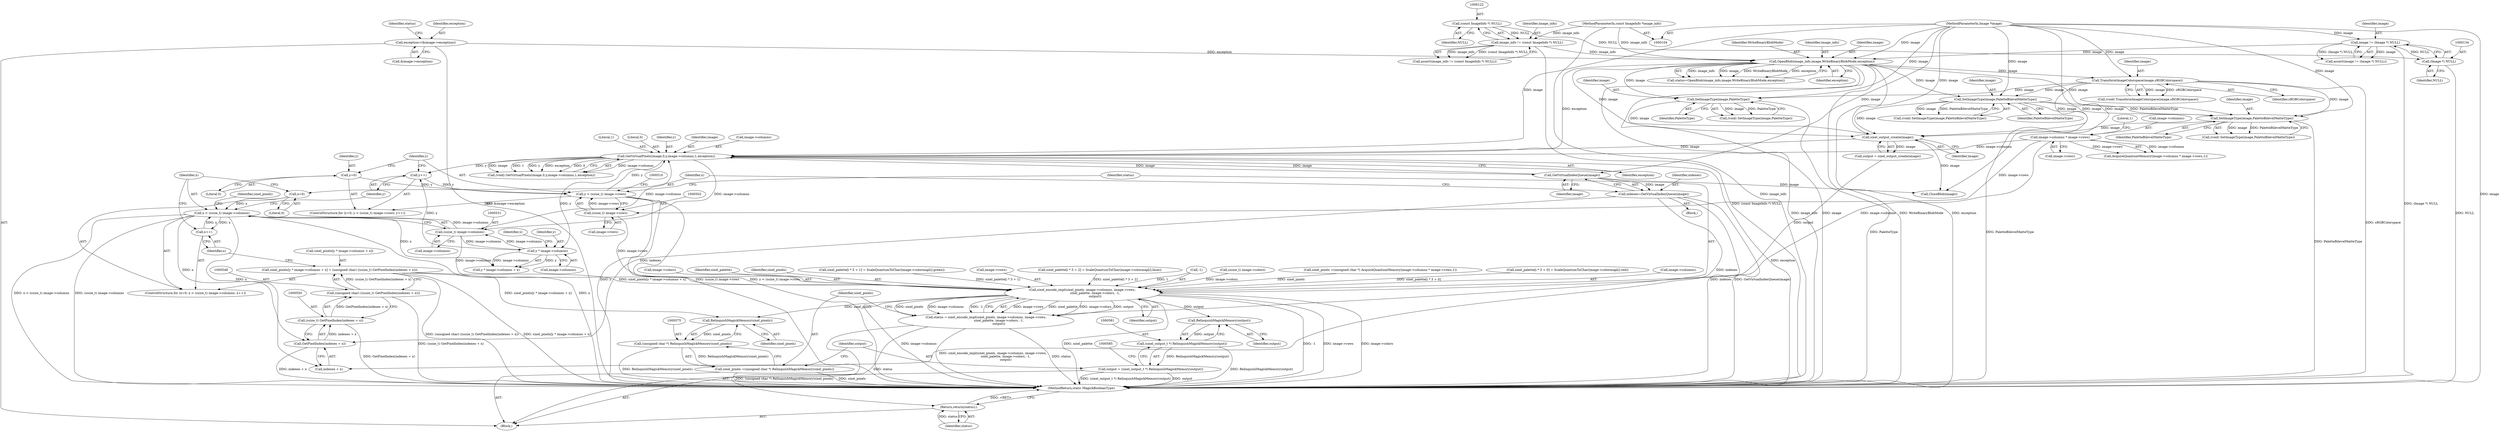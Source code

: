 digraph "1_ImageMagick_10b3823a7619ed22d42764733eb052c4159bc8c1_1@integer" {
"1000537" [label="(Call,sixel_pixels[y * image->columns + x] = (unsigned char) ((ssize_t) GetPixelIndex(indexes + x)))"];
"1000547" [label="(Call,(unsigned char) ((ssize_t) GetPixelIndex(indexes + x)))"];
"1000549" [label="(Call,(ssize_t) GetPixelIndex(indexes + x))"];
"1000551" [label="(Call,GetPixelIndex(indexes + x))"];
"1000520" [label="(Call,indexes=GetVirtualIndexQueue(image))"];
"1000522" [label="(Call,GetVirtualIndexQueue(image))"];
"1000511" [label="(Call,GetVirtualPixels(image,0,y,image->columns,1,exception))"];
"1000480" [label="(Call,sixel_output_create(image))"];
"1000185" [label="(Call,TransformImageColorspace(image,sRGBColorspace))"];
"1000165" [label="(Call,OpenBlob(image_info,image,WriteBinaryBlobMode,exception))"];
"1000119" [label="(Call,image_info != (const ImageInfo *) NULL)"];
"1000105" [label="(MethodParameterIn,const ImageInfo *image_info)"];
"1000121" [label="(Call,(const ImageInfo *) NULL)"];
"1000131" [label="(Call,image != (Image *) NULL)"];
"1000106" [label="(MethodParameterIn,Image *image)"];
"1000133" [label="(Call,(Image *) NULL)"];
"1000157" [label="(Call,exception=(&image->exception))"];
"1000234" [label="(Call,SetImageType(image,PaletteBilevelMatteType))"];
"1000213" [label="(Call,SetImageType(image,PaletteType))"];
"1000307" [label="(Call,SetImageType(image,PaletteBilevelMatteType))"];
"1000499" [label="(Call,y < (ssize_t) image->rows)"];
"1000506" [label="(Call,y++)"];
"1000541" [label="(Call,y * image->columns)"];
"1000530" [label="(Call,(ssize_t) image->columns)"];
"1000496" [label="(Call,y=0)"];
"1000501" [label="(Call,(ssize_t) image->rows)"];
"1000487" [label="(Call,image->columns * image->rows)"];
"1000528" [label="(Call,x < (ssize_t) image->columns)"];
"1000535" [label="(Call,x++)"];
"1000525" [label="(Call,x=0)"];
"1000557" [label="(Call,sixel_encode_impl(sixel_pixels, image->columns, image->rows,\n                          sixel_palette, image->colors, -1,\n                          output))"];
"1000555" [label="(Call,status = sixel_encode_impl(sixel_pixels, image->columns, image->rows,\n                          sixel_palette, image->colors, -1,\n                          output))"];
"1000588" [label="(Return,return(status);)"];
"1000576" [label="(Call,RelinquishMagickMemory(sixel_pixels))"];
"1000574" [label="(Call,(unsigned char *) RelinquishMagickMemory(sixel_pixels))"];
"1000572" [label="(Call,sixel_pixels =(unsigned char *) RelinquishMagickMemory(sixel_pixels))"];
"1000582" [label="(Call,RelinquishMagickMemory(output))"];
"1000580" [label="(Call,(sixel_output_t *) RelinquishMagickMemory(output))"];
"1000578" [label="(Call,output = (sixel_output_t *) RelinquishMagickMemory(output))"];
"1000135" [label="(Identifier,NULL)"];
"1000501" [label="(Call,(ssize_t) image->rows)"];
"1000163" [label="(Call,status=OpenBlob(image_info,image,WriteBinaryBlobMode,exception))"];
"1000422" [label="(Call,(ssize_t) image->colors)"];
"1000478" [label="(Call,output = sixel_output_create(image))"];
"1000546" [label="(Identifier,x)"];
"1000538" [label="(Call,sixel_pixels[y * image->columns + x])"];
"1000482" [label="(Call,sixel_pixels =(unsigned char *) AcquireQuantumMemory(image->columns * image->rows,1))"];
"1000213" [label="(Call,SetImageType(image,PaletteType))"];
"1000498" [label="(Literal,0)"];
"1000232" [label="(Call,(void) SetImageType(image,PaletteBilevelMatteType))"];
"1000542" [label="(Identifier,y)"];
"1000107" [label="(Block,)"];
"1000577" [label="(Identifier,sixel_pixels)"];
"1000165" [label="(Call,OpenBlob(image_info,image,WriteBinaryBlobMode,exception))"];
"1000529" [label="(Identifier,x)"];
"1000514" [label="(Identifier,y)"];
"1000527" [label="(Literal,0)"];
"1000576" [label="(Call,RelinquishMagickMemory(sixel_pixels))"];
"1000537" [label="(Call,sixel_pixels[y * image->columns + x] = (unsigned char) ((ssize_t) GetPixelIndex(indexes + x)))"];
"1000582" [label="(Call,RelinquishMagickMemory(output))"];
"1000487" [label="(Call,image->columns * image->rows)"];
"1000186" [label="(Identifier,image)"];
"1000183" [label="(Call,(void) TransformImageColorspace(image,sRGBColorspace))"];
"1000512" [label="(Identifier,image)"];
"1000508" [label="(Block,)"];
"1000495" [label="(ControlStructure,for (y=0; y < (ssize_t) image->rows; y++))"];
"1000549" [label="(Call,(ssize_t) GetPixelIndex(indexes + x))"];
"1000540" [label="(Call,y * image->columns + x)"];
"1000118" [label="(Call,assert(image_info != (const ImageInfo *) NULL))"];
"1000515" [label="(Call,image->columns)"];
"1000580" [label="(Call,(sixel_output_t *) RelinquishMagickMemory(output))"];
"1000123" [label="(Identifier,NULL)"];
"1000522" [label="(Call,GetVirtualIndexQueue(image))"];
"1000185" [label="(Call,TransformImageColorspace(image,sRGBColorspace))"];
"1000166" [label="(Identifier,image_info)"];
"1000497" [label="(Identifier,y)"];
"1000518" [label="(Literal,1)"];
"1000430" [label="(Call,sixel_palette[i * 3 + 0] = ScaleQuantumToChar(image->colormap[i].red))"];
"1000559" [label="(Call,image->columns)"];
"1000528" [label="(Call,x < (ssize_t) image->columns)"];
"1000532" [label="(Call,image->columns)"];
"1000132" [label="(Identifier,image)"];
"1000499" [label="(Call,y < (ssize_t) image->rows)"];
"1000211" [label="(Call,(void) SetImageType(image,PaletteType))"];
"1000555" [label="(Call,status = sixel_encode_impl(sixel_pixels, image->columns, image->rows,\n                          sixel_palette, image->colors, -1,\n                          output))"];
"1000236" [label="(Identifier,PaletteBilevelMatteType)"];
"1000541" [label="(Call,y * image->columns)"];
"1000536" [label="(Identifier,x)"];
"1000309" [label="(Identifier,PaletteBilevelMatteType)"];
"1000535" [label="(Call,x++)"];
"1000574" [label="(Call,(unsigned char *) RelinquishMagickMemory(sixel_pixels))"];
"1000167" [label="(Identifier,image)"];
"1000131" [label="(Call,image != (Image *) NULL)"];
"1000569" [label="(Call,-1)"];
"1000530" [label="(Call,(ssize_t) image->columns)"];
"1000523" [label="(Identifier,image)"];
"1000572" [label="(Call,sixel_pixels =(unsigned char *) RelinquishMagickMemory(sixel_pixels))"];
"1000503" [label="(Call,image->rows)"];
"1000164" [label="(Identifier,status)"];
"1000307" [label="(Call,SetImageType(image,PaletteBilevelMatteType))"];
"1000588" [label="(Return,return(status);)"];
"1000526" [label="(Identifier,x)"];
"1000557" [label="(Call,sixel_encode_impl(sixel_pixels, image->columns, image->rows,\n                          sixel_palette, image->colors, -1,\n                          output))"];
"1000551" [label="(Call,GetPixelIndex(indexes + x))"];
"1000488" [label="(Call,image->columns)"];
"1000566" [label="(Call,image->colors)"];
"1000235" [label="(Identifier,image)"];
"1000579" [label="(Identifier,output)"];
"1000119" [label="(Call,image_info != (const ImageInfo *) NULL)"];
"1000507" [label="(Identifier,y)"];
"1000157" [label="(Call,exception=(&image->exception))"];
"1000589" [label="(Identifier,status)"];
"1000520" [label="(Call,indexes=GetVirtualIndexQueue(image))"];
"1000494" [label="(Literal,1)"];
"1000158" [label="(Identifier,exception)"];
"1000187" [label="(Identifier,sRGBColorspace)"];
"1000215" [label="(Identifier,PaletteType)"];
"1000481" [label="(Identifier,image)"];
"1000130" [label="(Call,assert(image != (Image *) NULL))"];
"1000496" [label="(Call,y=0)"];
"1000169" [label="(Identifier,exception)"];
"1000565" [label="(Identifier,sixel_palette)"];
"1000558" [label="(Identifier,sixel_pixels)"];
"1000168" [label="(Identifier,WriteBinaryBlobMode)"];
"1000480" [label="(Call,sixel_output_create(image))"];
"1000159" [label="(Call,&image->exception)"];
"1000547" [label="(Call,(unsigned char) ((ssize_t) GetPixelIndex(indexes + x)))"];
"1000583" [label="(Identifier,output)"];
"1000121" [label="(Call,(const ImageInfo *) NULL)"];
"1000519" [label="(Identifier,exception)"];
"1000120" [label="(Identifier,image_info)"];
"1000586" [label="(Call,CloseBlob(image))"];
"1000446" [label="(Call,sixel_palette[i * 3 + 1] = ScaleQuantumToChar(image->colormap[i].green))"];
"1000513" [label="(Literal,0)"];
"1000509" [label="(Call,(void) GetVirtualPixels(image,0,y,image->columns,1,exception))"];
"1000578" [label="(Call,output = (sixel_output_t *) RelinquishMagickMemory(output))"];
"1000234" [label="(Call,SetImageType(image,PaletteBilevelMatteType))"];
"1000524" [label="(ControlStructure,for (x=0; x < (ssize_t) image->columns; x++))"];
"1000486" [label="(Call,AcquireQuantumMemory(image->columns * image->rows,1))"];
"1000543" [label="(Call,image->columns)"];
"1000491" [label="(Call,image->rows)"];
"1000539" [label="(Identifier,sixel_pixels)"];
"1000590" [label="(MethodReturn,static MagickBooleanType)"];
"1000562" [label="(Call,image->rows)"];
"1000552" [label="(Call,indexes + x)"];
"1000500" [label="(Identifier,y)"];
"1000214" [label="(Identifier,image)"];
"1000506" [label="(Call,y++)"];
"1000525" [label="(Call,x=0)"];
"1000556" [label="(Identifier,status)"];
"1000511" [label="(Call,GetVirtualPixels(image,0,y,image->columns,1,exception))"];
"1000571" [label="(Identifier,output)"];
"1000133" [label="(Call,(Image *) NULL)"];
"1000305" [label="(Call,(void) SetImageType(image,PaletteBilevelMatteType))"];
"1000462" [label="(Call,sixel_palette[i * 3 + 2] = ScaleQuantumToChar(image->colormap[i].blue))"];
"1000308" [label="(Identifier,image)"];
"1000573" [label="(Identifier,sixel_pixels)"];
"1000105" [label="(MethodParameterIn,const ImageInfo *image_info)"];
"1000106" [label="(MethodParameterIn,Image *image)"];
"1000521" [label="(Identifier,indexes)"];
"1000537" -> "1000524"  [label="AST: "];
"1000537" -> "1000547"  [label="CFG: "];
"1000538" -> "1000537"  [label="AST: "];
"1000547" -> "1000537"  [label="AST: "];
"1000536" -> "1000537"  [label="CFG: "];
"1000537" -> "1000590"  [label="DDG: (unsigned char) ((ssize_t) GetPixelIndex(indexes + x))"];
"1000537" -> "1000590"  [label="DDG: sixel_pixels[y * image->columns + x]"];
"1000547" -> "1000537"  [label="DDG: (ssize_t) GetPixelIndex(indexes + x)"];
"1000537" -> "1000557"  [label="DDG: sixel_pixels[y * image->columns + x]"];
"1000537" -> "1000576"  [label="DDG: sixel_pixels[y * image->columns + x]"];
"1000547" -> "1000549"  [label="CFG: "];
"1000548" -> "1000547"  [label="AST: "];
"1000549" -> "1000547"  [label="AST: "];
"1000547" -> "1000590"  [label="DDG: (ssize_t) GetPixelIndex(indexes + x)"];
"1000549" -> "1000547"  [label="DDG: GetPixelIndex(indexes + x)"];
"1000549" -> "1000551"  [label="CFG: "];
"1000550" -> "1000549"  [label="AST: "];
"1000551" -> "1000549"  [label="AST: "];
"1000549" -> "1000590"  [label="DDG: GetPixelIndex(indexes + x)"];
"1000551" -> "1000549"  [label="DDG: indexes + x"];
"1000551" -> "1000552"  [label="CFG: "];
"1000552" -> "1000551"  [label="AST: "];
"1000551" -> "1000590"  [label="DDG: indexes + x"];
"1000520" -> "1000551"  [label="DDG: indexes"];
"1000528" -> "1000551"  [label="DDG: x"];
"1000520" -> "1000508"  [label="AST: "];
"1000520" -> "1000522"  [label="CFG: "];
"1000521" -> "1000520"  [label="AST: "];
"1000522" -> "1000520"  [label="AST: "];
"1000526" -> "1000520"  [label="CFG: "];
"1000520" -> "1000590"  [label="DDG: GetVirtualIndexQueue(image)"];
"1000520" -> "1000590"  [label="DDG: indexes"];
"1000522" -> "1000520"  [label="DDG: image"];
"1000520" -> "1000552"  [label="DDG: indexes"];
"1000522" -> "1000523"  [label="CFG: "];
"1000523" -> "1000522"  [label="AST: "];
"1000522" -> "1000511"  [label="DDG: image"];
"1000511" -> "1000522"  [label="DDG: image"];
"1000106" -> "1000522"  [label="DDG: image"];
"1000522" -> "1000586"  [label="DDG: image"];
"1000511" -> "1000509"  [label="AST: "];
"1000511" -> "1000519"  [label="CFG: "];
"1000512" -> "1000511"  [label="AST: "];
"1000513" -> "1000511"  [label="AST: "];
"1000514" -> "1000511"  [label="AST: "];
"1000515" -> "1000511"  [label="AST: "];
"1000518" -> "1000511"  [label="AST: "];
"1000519" -> "1000511"  [label="AST: "];
"1000509" -> "1000511"  [label="CFG: "];
"1000511" -> "1000590"  [label="DDG: exception"];
"1000511" -> "1000506"  [label="DDG: y"];
"1000511" -> "1000509"  [label="DDG: image->columns"];
"1000511" -> "1000509"  [label="DDG: image"];
"1000511" -> "1000509"  [label="DDG: 1"];
"1000511" -> "1000509"  [label="DDG: y"];
"1000511" -> "1000509"  [label="DDG: exception"];
"1000511" -> "1000509"  [label="DDG: 0"];
"1000480" -> "1000511"  [label="DDG: image"];
"1000106" -> "1000511"  [label="DDG: image"];
"1000499" -> "1000511"  [label="DDG: y"];
"1000487" -> "1000511"  [label="DDG: image->columns"];
"1000530" -> "1000511"  [label="DDG: image->columns"];
"1000165" -> "1000511"  [label="DDG: exception"];
"1000511" -> "1000530"  [label="DDG: image->columns"];
"1000511" -> "1000541"  [label="DDG: y"];
"1000480" -> "1000478"  [label="AST: "];
"1000480" -> "1000481"  [label="CFG: "];
"1000481" -> "1000480"  [label="AST: "];
"1000478" -> "1000480"  [label="CFG: "];
"1000480" -> "1000478"  [label="DDG: image"];
"1000185" -> "1000480"  [label="DDG: image"];
"1000234" -> "1000480"  [label="DDG: image"];
"1000213" -> "1000480"  [label="DDG: image"];
"1000165" -> "1000480"  [label="DDG: image"];
"1000307" -> "1000480"  [label="DDG: image"];
"1000106" -> "1000480"  [label="DDG: image"];
"1000480" -> "1000586"  [label="DDG: image"];
"1000185" -> "1000183"  [label="AST: "];
"1000185" -> "1000187"  [label="CFG: "];
"1000186" -> "1000185"  [label="AST: "];
"1000187" -> "1000185"  [label="AST: "];
"1000183" -> "1000185"  [label="CFG: "];
"1000185" -> "1000590"  [label="DDG: sRGBColorspace"];
"1000185" -> "1000183"  [label="DDG: image"];
"1000185" -> "1000183"  [label="DDG: sRGBColorspace"];
"1000165" -> "1000185"  [label="DDG: image"];
"1000106" -> "1000185"  [label="DDG: image"];
"1000185" -> "1000213"  [label="DDG: image"];
"1000185" -> "1000234"  [label="DDG: image"];
"1000185" -> "1000307"  [label="DDG: image"];
"1000165" -> "1000163"  [label="AST: "];
"1000165" -> "1000169"  [label="CFG: "];
"1000166" -> "1000165"  [label="AST: "];
"1000167" -> "1000165"  [label="AST: "];
"1000168" -> "1000165"  [label="AST: "];
"1000169" -> "1000165"  [label="AST: "];
"1000163" -> "1000165"  [label="CFG: "];
"1000165" -> "1000590"  [label="DDG: WriteBinaryBlobMode"];
"1000165" -> "1000590"  [label="DDG: exception"];
"1000165" -> "1000590"  [label="DDG: image_info"];
"1000165" -> "1000590"  [label="DDG: image"];
"1000165" -> "1000163"  [label="DDG: image_info"];
"1000165" -> "1000163"  [label="DDG: image"];
"1000165" -> "1000163"  [label="DDG: WriteBinaryBlobMode"];
"1000165" -> "1000163"  [label="DDG: exception"];
"1000119" -> "1000165"  [label="DDG: image_info"];
"1000105" -> "1000165"  [label="DDG: image_info"];
"1000131" -> "1000165"  [label="DDG: image"];
"1000106" -> "1000165"  [label="DDG: image"];
"1000157" -> "1000165"  [label="DDG: exception"];
"1000165" -> "1000213"  [label="DDG: image"];
"1000165" -> "1000234"  [label="DDG: image"];
"1000165" -> "1000307"  [label="DDG: image"];
"1000119" -> "1000118"  [label="AST: "];
"1000119" -> "1000121"  [label="CFG: "];
"1000120" -> "1000119"  [label="AST: "];
"1000121" -> "1000119"  [label="AST: "];
"1000118" -> "1000119"  [label="CFG: "];
"1000119" -> "1000590"  [label="DDG: (const ImageInfo *) NULL"];
"1000119" -> "1000118"  [label="DDG: image_info"];
"1000119" -> "1000118"  [label="DDG: (const ImageInfo *) NULL"];
"1000105" -> "1000119"  [label="DDG: image_info"];
"1000121" -> "1000119"  [label="DDG: NULL"];
"1000105" -> "1000104"  [label="AST: "];
"1000105" -> "1000590"  [label="DDG: image_info"];
"1000121" -> "1000123"  [label="CFG: "];
"1000122" -> "1000121"  [label="AST: "];
"1000123" -> "1000121"  [label="AST: "];
"1000121" -> "1000133"  [label="DDG: NULL"];
"1000131" -> "1000130"  [label="AST: "];
"1000131" -> "1000133"  [label="CFG: "];
"1000132" -> "1000131"  [label="AST: "];
"1000133" -> "1000131"  [label="AST: "];
"1000130" -> "1000131"  [label="CFG: "];
"1000131" -> "1000590"  [label="DDG: (Image *) NULL"];
"1000131" -> "1000130"  [label="DDG: image"];
"1000131" -> "1000130"  [label="DDG: (Image *) NULL"];
"1000106" -> "1000131"  [label="DDG: image"];
"1000133" -> "1000131"  [label="DDG: NULL"];
"1000106" -> "1000104"  [label="AST: "];
"1000106" -> "1000590"  [label="DDG: image"];
"1000106" -> "1000213"  [label="DDG: image"];
"1000106" -> "1000234"  [label="DDG: image"];
"1000106" -> "1000307"  [label="DDG: image"];
"1000106" -> "1000586"  [label="DDG: image"];
"1000133" -> "1000135"  [label="CFG: "];
"1000134" -> "1000133"  [label="AST: "];
"1000135" -> "1000133"  [label="AST: "];
"1000133" -> "1000590"  [label="DDG: NULL"];
"1000157" -> "1000107"  [label="AST: "];
"1000157" -> "1000159"  [label="CFG: "];
"1000158" -> "1000157"  [label="AST: "];
"1000159" -> "1000157"  [label="AST: "];
"1000164" -> "1000157"  [label="CFG: "];
"1000157" -> "1000590"  [label="DDG: &image->exception"];
"1000234" -> "1000232"  [label="AST: "];
"1000234" -> "1000236"  [label="CFG: "];
"1000235" -> "1000234"  [label="AST: "];
"1000236" -> "1000234"  [label="AST: "];
"1000232" -> "1000234"  [label="CFG: "];
"1000234" -> "1000590"  [label="DDG: PaletteBilevelMatteType"];
"1000234" -> "1000232"  [label="DDG: image"];
"1000234" -> "1000232"  [label="DDG: PaletteBilevelMatteType"];
"1000234" -> "1000307"  [label="DDG: image"];
"1000234" -> "1000307"  [label="DDG: PaletteBilevelMatteType"];
"1000213" -> "1000211"  [label="AST: "];
"1000213" -> "1000215"  [label="CFG: "];
"1000214" -> "1000213"  [label="AST: "];
"1000215" -> "1000213"  [label="AST: "];
"1000211" -> "1000213"  [label="CFG: "];
"1000213" -> "1000590"  [label="DDG: PaletteType"];
"1000213" -> "1000211"  [label="DDG: image"];
"1000213" -> "1000211"  [label="DDG: PaletteType"];
"1000307" -> "1000305"  [label="AST: "];
"1000307" -> "1000309"  [label="CFG: "];
"1000308" -> "1000307"  [label="AST: "];
"1000309" -> "1000307"  [label="AST: "];
"1000305" -> "1000307"  [label="CFG: "];
"1000307" -> "1000590"  [label="DDG: PaletteBilevelMatteType"];
"1000307" -> "1000305"  [label="DDG: image"];
"1000307" -> "1000305"  [label="DDG: PaletteBilevelMatteType"];
"1000499" -> "1000495"  [label="AST: "];
"1000499" -> "1000501"  [label="CFG: "];
"1000500" -> "1000499"  [label="AST: "];
"1000501" -> "1000499"  [label="AST: "];
"1000510" -> "1000499"  [label="CFG: "];
"1000556" -> "1000499"  [label="CFG: "];
"1000499" -> "1000590"  [label="DDG: y < (ssize_t) image->rows"];
"1000499" -> "1000590"  [label="DDG: y"];
"1000499" -> "1000590"  [label="DDG: (ssize_t) image->rows"];
"1000506" -> "1000499"  [label="DDG: y"];
"1000496" -> "1000499"  [label="DDG: y"];
"1000501" -> "1000499"  [label="DDG: image->rows"];
"1000506" -> "1000495"  [label="AST: "];
"1000506" -> "1000507"  [label="CFG: "];
"1000507" -> "1000506"  [label="AST: "];
"1000500" -> "1000506"  [label="CFG: "];
"1000541" -> "1000506"  [label="DDG: y"];
"1000541" -> "1000540"  [label="AST: "];
"1000541" -> "1000543"  [label="CFG: "];
"1000542" -> "1000541"  [label="AST: "];
"1000543" -> "1000541"  [label="AST: "];
"1000546" -> "1000541"  [label="CFG: "];
"1000541" -> "1000530"  [label="DDG: image->columns"];
"1000541" -> "1000540"  [label="DDG: y"];
"1000541" -> "1000540"  [label="DDG: image->columns"];
"1000530" -> "1000541"  [label="DDG: image->columns"];
"1000530" -> "1000528"  [label="AST: "];
"1000530" -> "1000532"  [label="CFG: "];
"1000531" -> "1000530"  [label="AST: "];
"1000532" -> "1000530"  [label="AST: "];
"1000528" -> "1000530"  [label="CFG: "];
"1000530" -> "1000528"  [label="DDG: image->columns"];
"1000530" -> "1000557"  [label="DDG: image->columns"];
"1000496" -> "1000495"  [label="AST: "];
"1000496" -> "1000498"  [label="CFG: "];
"1000497" -> "1000496"  [label="AST: "];
"1000498" -> "1000496"  [label="AST: "];
"1000500" -> "1000496"  [label="CFG: "];
"1000501" -> "1000503"  [label="CFG: "];
"1000502" -> "1000501"  [label="AST: "];
"1000503" -> "1000501"  [label="AST: "];
"1000487" -> "1000501"  [label="DDG: image->rows"];
"1000501" -> "1000557"  [label="DDG: image->rows"];
"1000487" -> "1000486"  [label="AST: "];
"1000487" -> "1000491"  [label="CFG: "];
"1000488" -> "1000487"  [label="AST: "];
"1000491" -> "1000487"  [label="AST: "];
"1000494" -> "1000487"  [label="CFG: "];
"1000487" -> "1000486"  [label="DDG: image->columns"];
"1000487" -> "1000486"  [label="DDG: image->rows"];
"1000487" -> "1000557"  [label="DDG: image->columns"];
"1000528" -> "1000524"  [label="AST: "];
"1000529" -> "1000528"  [label="AST: "];
"1000539" -> "1000528"  [label="CFG: "];
"1000507" -> "1000528"  [label="CFG: "];
"1000528" -> "1000590"  [label="DDG: x < (ssize_t) image->columns"];
"1000528" -> "1000590"  [label="DDG: (ssize_t) image->columns"];
"1000528" -> "1000590"  [label="DDG: x"];
"1000535" -> "1000528"  [label="DDG: x"];
"1000525" -> "1000528"  [label="DDG: x"];
"1000528" -> "1000535"  [label="DDG: x"];
"1000528" -> "1000540"  [label="DDG: x"];
"1000528" -> "1000552"  [label="DDG: x"];
"1000535" -> "1000524"  [label="AST: "];
"1000535" -> "1000536"  [label="CFG: "];
"1000536" -> "1000535"  [label="AST: "];
"1000529" -> "1000535"  [label="CFG: "];
"1000525" -> "1000524"  [label="AST: "];
"1000525" -> "1000527"  [label="CFG: "];
"1000526" -> "1000525"  [label="AST: "];
"1000527" -> "1000525"  [label="AST: "];
"1000529" -> "1000525"  [label="CFG: "];
"1000557" -> "1000555"  [label="AST: "];
"1000557" -> "1000571"  [label="CFG: "];
"1000558" -> "1000557"  [label="AST: "];
"1000559" -> "1000557"  [label="AST: "];
"1000562" -> "1000557"  [label="AST: "];
"1000565" -> "1000557"  [label="AST: "];
"1000566" -> "1000557"  [label="AST: "];
"1000569" -> "1000557"  [label="AST: "];
"1000571" -> "1000557"  [label="AST: "];
"1000555" -> "1000557"  [label="CFG: "];
"1000557" -> "1000590"  [label="DDG: -1"];
"1000557" -> "1000590"  [label="DDG: image->rows"];
"1000557" -> "1000590"  [label="DDG: image->colors"];
"1000557" -> "1000590"  [label="DDG: image->columns"];
"1000557" -> "1000590"  [label="DDG: sixel_palette"];
"1000557" -> "1000555"  [label="DDG: image->rows"];
"1000557" -> "1000555"  [label="DDG: sixel_palette"];
"1000557" -> "1000555"  [label="DDG: image->colors"];
"1000557" -> "1000555"  [label="DDG: output"];
"1000557" -> "1000555"  [label="DDG: sixel_pixels"];
"1000557" -> "1000555"  [label="DDG: image->columns"];
"1000557" -> "1000555"  [label="DDG: -1"];
"1000482" -> "1000557"  [label="DDG: sixel_pixels"];
"1000462" -> "1000557"  [label="DDG: sixel_palette[i * 3 + 2]"];
"1000446" -> "1000557"  [label="DDG: sixel_palette[i * 3 + 1]"];
"1000430" -> "1000557"  [label="DDG: sixel_palette[i * 3 + 0]"];
"1000422" -> "1000557"  [label="DDG: image->colors"];
"1000569" -> "1000557"  [label="DDG: 1"];
"1000478" -> "1000557"  [label="DDG: output"];
"1000557" -> "1000576"  [label="DDG: sixel_pixels"];
"1000557" -> "1000582"  [label="DDG: output"];
"1000555" -> "1000107"  [label="AST: "];
"1000556" -> "1000555"  [label="AST: "];
"1000573" -> "1000555"  [label="CFG: "];
"1000555" -> "1000590"  [label="DDG: sixel_encode_impl(sixel_pixels, image->columns, image->rows,\n                          sixel_palette, image->colors, -1,\n                          output)"];
"1000555" -> "1000590"  [label="DDG: status"];
"1000555" -> "1000588"  [label="DDG: status"];
"1000588" -> "1000107"  [label="AST: "];
"1000588" -> "1000589"  [label="CFG: "];
"1000589" -> "1000588"  [label="AST: "];
"1000590" -> "1000588"  [label="CFG: "];
"1000588" -> "1000590"  [label="DDG: <RET>"];
"1000589" -> "1000588"  [label="DDG: status"];
"1000576" -> "1000574"  [label="AST: "];
"1000576" -> "1000577"  [label="CFG: "];
"1000577" -> "1000576"  [label="AST: "];
"1000574" -> "1000576"  [label="CFG: "];
"1000576" -> "1000574"  [label="DDG: sixel_pixels"];
"1000574" -> "1000572"  [label="AST: "];
"1000575" -> "1000574"  [label="AST: "];
"1000572" -> "1000574"  [label="CFG: "];
"1000574" -> "1000590"  [label="DDG: RelinquishMagickMemory(sixel_pixels)"];
"1000574" -> "1000572"  [label="DDG: RelinquishMagickMemory(sixel_pixels)"];
"1000572" -> "1000107"  [label="AST: "];
"1000573" -> "1000572"  [label="AST: "];
"1000579" -> "1000572"  [label="CFG: "];
"1000572" -> "1000590"  [label="DDG: (unsigned char *) RelinquishMagickMemory(sixel_pixels)"];
"1000572" -> "1000590"  [label="DDG: sixel_pixels"];
"1000582" -> "1000580"  [label="AST: "];
"1000582" -> "1000583"  [label="CFG: "];
"1000583" -> "1000582"  [label="AST: "];
"1000580" -> "1000582"  [label="CFG: "];
"1000582" -> "1000580"  [label="DDG: output"];
"1000580" -> "1000578"  [label="AST: "];
"1000581" -> "1000580"  [label="AST: "];
"1000578" -> "1000580"  [label="CFG: "];
"1000580" -> "1000590"  [label="DDG: RelinquishMagickMemory(output)"];
"1000580" -> "1000578"  [label="DDG: RelinquishMagickMemory(output)"];
"1000578" -> "1000107"  [label="AST: "];
"1000579" -> "1000578"  [label="AST: "];
"1000585" -> "1000578"  [label="CFG: "];
"1000578" -> "1000590"  [label="DDG: output"];
"1000578" -> "1000590"  [label="DDG: (sixel_output_t *) RelinquishMagickMemory(output)"];
}

